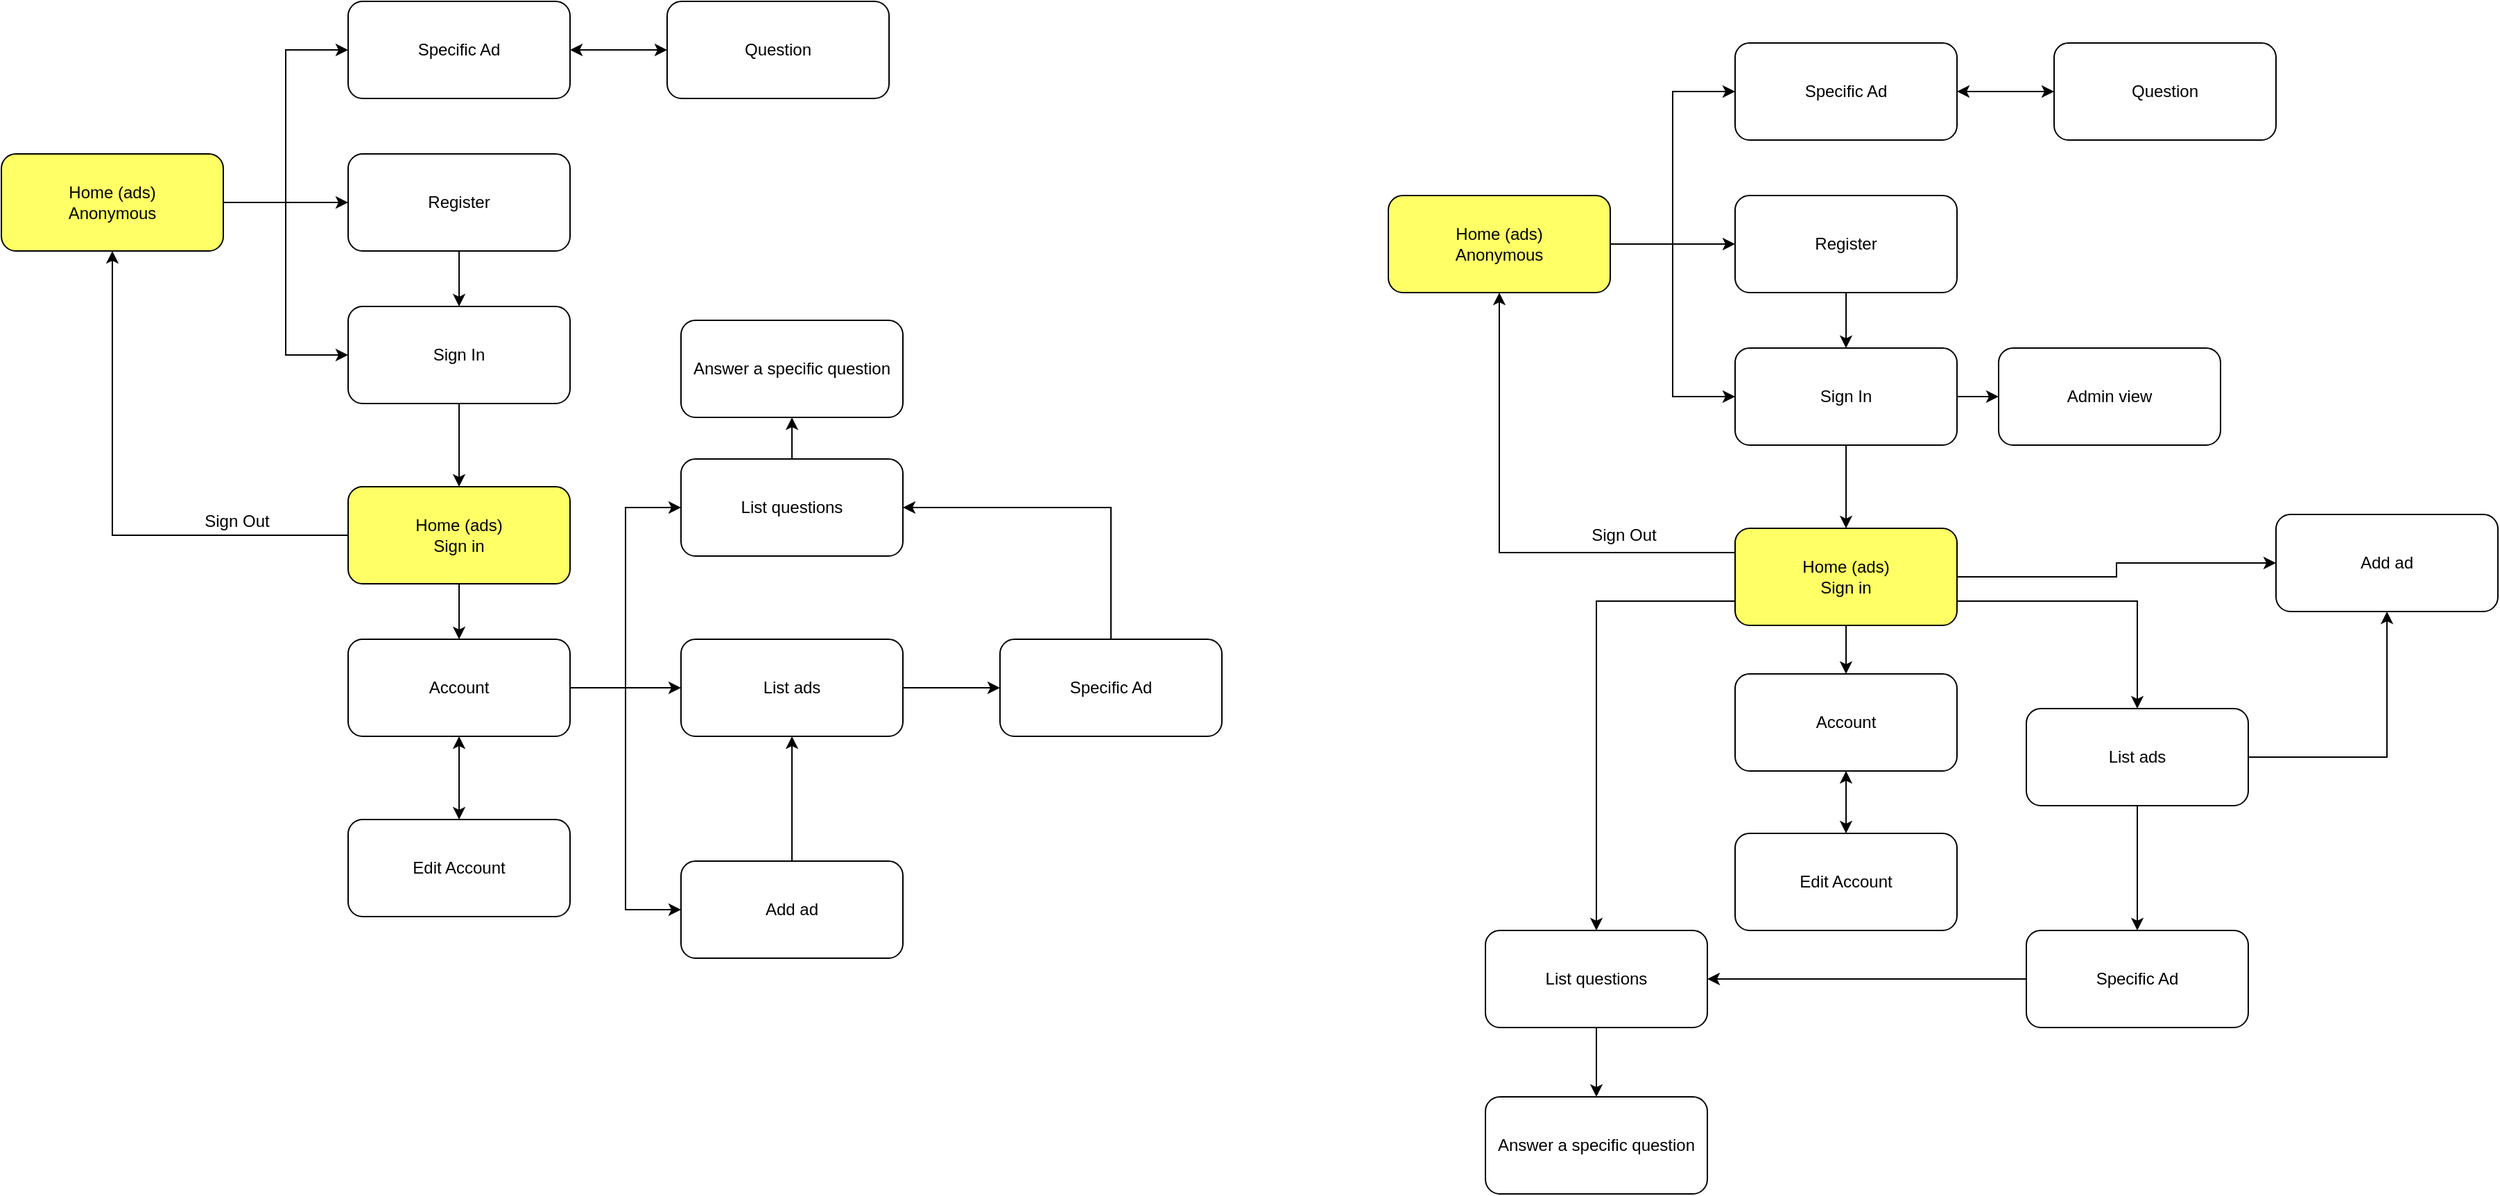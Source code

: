 <mxfile version="24.8.6">
  <diagram name="Página-1" id="8BhfrnoC1LBUCRXSbFxE">
    <mxGraphModel dx="2137" dy="888" grid="1" gridSize="10" guides="1" tooltips="1" connect="1" arrows="1" fold="1" page="1" pageScale="1" pageWidth="827" pageHeight="1169" math="0" shadow="0">
      <root>
        <mxCell id="0" />
        <mxCell id="1" parent="0" />
        <mxCell id="68Y1kHrZlz7YmdwNkERL-4" style="edgeStyle=orthogonalEdgeStyle;rounded=0;orthogonalLoop=1;jettySize=auto;html=1;entryX=0;entryY=0.5;entryDx=0;entryDy=0;" parent="1" source="68Y1kHrZlz7YmdwNkERL-1" target="68Y1kHrZlz7YmdwNkERL-2" edge="1">
          <mxGeometry relative="1" as="geometry" />
        </mxCell>
        <mxCell id="68Y1kHrZlz7YmdwNkERL-5" style="edgeStyle=orthogonalEdgeStyle;rounded=0;orthogonalLoop=1;jettySize=auto;html=1;entryX=0;entryY=0.5;entryDx=0;entryDy=0;" parent="1" source="68Y1kHrZlz7YmdwNkERL-1" target="68Y1kHrZlz7YmdwNkERL-3" edge="1">
          <mxGeometry relative="1" as="geometry" />
        </mxCell>
        <mxCell id="68Y1kHrZlz7YmdwNkERL-18" style="edgeStyle=orthogonalEdgeStyle;rounded=0;orthogonalLoop=1;jettySize=auto;html=1;entryX=0;entryY=0.5;entryDx=0;entryDy=0;" parent="1" source="68Y1kHrZlz7YmdwNkERL-1" target="68Y1kHrZlz7YmdwNkERL-17" edge="1">
          <mxGeometry relative="1" as="geometry" />
        </mxCell>
        <mxCell id="68Y1kHrZlz7YmdwNkERL-1" value="Home (ads)&lt;div&gt;Anonymous&lt;/div&gt;" style="rounded=1;whiteSpace=wrap;html=1;fillColor=#FFFF66;" parent="1" vertex="1">
          <mxGeometry x="30" y="140" width="160" height="70" as="geometry" />
        </mxCell>
        <mxCell id="68Y1kHrZlz7YmdwNkERL-8" style="edgeStyle=orthogonalEdgeStyle;rounded=0;orthogonalLoop=1;jettySize=auto;html=1;entryX=0.5;entryY=0;entryDx=0;entryDy=0;" parent="1" source="68Y1kHrZlz7YmdwNkERL-2" target="68Y1kHrZlz7YmdwNkERL-3" edge="1">
          <mxGeometry relative="1" as="geometry" />
        </mxCell>
        <mxCell id="68Y1kHrZlz7YmdwNkERL-2" value="Register" style="rounded=1;whiteSpace=wrap;html=1;" parent="1" vertex="1">
          <mxGeometry x="280" y="140" width="160" height="70" as="geometry" />
        </mxCell>
        <mxCell id="68Y1kHrZlz7YmdwNkERL-12" style="edgeStyle=orthogonalEdgeStyle;rounded=0;orthogonalLoop=1;jettySize=auto;html=1;entryX=0.5;entryY=0;entryDx=0;entryDy=0;" parent="1" source="68Y1kHrZlz7YmdwNkERL-3" target="68Y1kHrZlz7YmdwNkERL-11" edge="1">
          <mxGeometry relative="1" as="geometry" />
        </mxCell>
        <mxCell id="68Y1kHrZlz7YmdwNkERL-3" value="Sign In" style="rounded=1;whiteSpace=wrap;html=1;" parent="1" vertex="1">
          <mxGeometry x="280" y="250" width="160" height="70" as="geometry" />
        </mxCell>
        <mxCell id="68Y1kHrZlz7YmdwNkERL-22" style="edgeStyle=orthogonalEdgeStyle;rounded=0;orthogonalLoop=1;jettySize=auto;html=1;entryX=0.5;entryY=0;entryDx=0;entryDy=0;" parent="1" source="68Y1kHrZlz7YmdwNkERL-11" target="68Y1kHrZlz7YmdwNkERL-21" edge="1">
          <mxGeometry relative="1" as="geometry" />
        </mxCell>
        <mxCell id="68Y1kHrZlz7YmdwNkERL-32" style="edgeStyle=orthogonalEdgeStyle;rounded=0;orthogonalLoop=1;jettySize=auto;html=1;entryX=0.5;entryY=1;entryDx=0;entryDy=0;" parent="1" source="68Y1kHrZlz7YmdwNkERL-11" target="68Y1kHrZlz7YmdwNkERL-1" edge="1">
          <mxGeometry relative="1" as="geometry" />
        </mxCell>
        <mxCell id="68Y1kHrZlz7YmdwNkERL-11" value="Home (ads)&lt;div&gt;Sign in&lt;/div&gt;" style="rounded=1;whiteSpace=wrap;html=1;fillColor=#FFFF66;" parent="1" vertex="1">
          <mxGeometry x="280" y="380" width="160" height="70" as="geometry" />
        </mxCell>
        <mxCell id="68Y1kHrZlz7YmdwNkERL-20" style="edgeStyle=orthogonalEdgeStyle;rounded=0;orthogonalLoop=1;jettySize=auto;html=1;entryX=0;entryY=0.5;entryDx=0;entryDy=0;startArrow=classic;startFill=1;" parent="1" source="68Y1kHrZlz7YmdwNkERL-17" target="68Y1kHrZlz7YmdwNkERL-19" edge="1">
          <mxGeometry relative="1" as="geometry" />
        </mxCell>
        <mxCell id="68Y1kHrZlz7YmdwNkERL-17" value="Specific Ad" style="rounded=1;whiteSpace=wrap;html=1;" parent="1" vertex="1">
          <mxGeometry x="280" y="30" width="160" height="70" as="geometry" />
        </mxCell>
        <mxCell id="68Y1kHrZlz7YmdwNkERL-19" value="Question" style="rounded=1;whiteSpace=wrap;html=1;" parent="1" vertex="1">
          <mxGeometry x="510" y="30" width="160" height="70" as="geometry" />
        </mxCell>
        <mxCell id="68Y1kHrZlz7YmdwNkERL-24" style="edgeStyle=orthogonalEdgeStyle;rounded=0;orthogonalLoop=1;jettySize=auto;html=1;entryX=0;entryY=0.5;entryDx=0;entryDy=0;" parent="1" source="68Y1kHrZlz7YmdwNkERL-21" target="68Y1kHrZlz7YmdwNkERL-23" edge="1">
          <mxGeometry relative="1" as="geometry" />
        </mxCell>
        <mxCell id="68Y1kHrZlz7YmdwNkERL-26" style="edgeStyle=orthogonalEdgeStyle;rounded=0;orthogonalLoop=1;jettySize=auto;html=1;entryX=0;entryY=0.5;entryDx=0;entryDy=0;" parent="1" source="68Y1kHrZlz7YmdwNkERL-21" target="68Y1kHrZlz7YmdwNkERL-25" edge="1">
          <mxGeometry relative="1" as="geometry" />
        </mxCell>
        <mxCell id="68Y1kHrZlz7YmdwNkERL-29" style="edgeStyle=orthogonalEdgeStyle;rounded=0;orthogonalLoop=1;jettySize=auto;html=1;entryX=0;entryY=0.5;entryDx=0;entryDy=0;" parent="1" source="68Y1kHrZlz7YmdwNkERL-21" target="68Y1kHrZlz7YmdwNkERL-28" edge="1">
          <mxGeometry relative="1" as="geometry" />
        </mxCell>
        <mxCell id="eTjQ6S--0Idmj-UR16j9-6" style="edgeStyle=orthogonalEdgeStyle;rounded=0;orthogonalLoop=1;jettySize=auto;html=1;entryX=0.5;entryY=0;entryDx=0;entryDy=0;startArrow=classic;startFill=1;" edge="1" parent="1" source="68Y1kHrZlz7YmdwNkERL-21" target="eTjQ6S--0Idmj-UR16j9-5">
          <mxGeometry relative="1" as="geometry" />
        </mxCell>
        <mxCell id="68Y1kHrZlz7YmdwNkERL-21" value="Account" style="rounded=1;whiteSpace=wrap;html=1;" parent="1" vertex="1">
          <mxGeometry x="280" y="490" width="160" height="70" as="geometry" />
        </mxCell>
        <mxCell id="68Y1kHrZlz7YmdwNkERL-27" style="edgeStyle=orthogonalEdgeStyle;rounded=0;orthogonalLoop=1;jettySize=auto;html=1;entryX=0.5;entryY=1;entryDx=0;entryDy=0;" parent="1" source="68Y1kHrZlz7YmdwNkERL-23" target="68Y1kHrZlz7YmdwNkERL-25" edge="1">
          <mxGeometry relative="1" as="geometry" />
        </mxCell>
        <mxCell id="68Y1kHrZlz7YmdwNkERL-23" value="Add ad" style="rounded=1;whiteSpace=wrap;html=1;" parent="1" vertex="1">
          <mxGeometry x="520" y="650" width="160" height="70" as="geometry" />
        </mxCell>
        <mxCell id="eTjQ6S--0Idmj-UR16j9-3" style="edgeStyle=orthogonalEdgeStyle;rounded=0;orthogonalLoop=1;jettySize=auto;html=1;entryX=0;entryY=0.5;entryDx=0;entryDy=0;" edge="1" parent="1" source="68Y1kHrZlz7YmdwNkERL-25" target="eTjQ6S--0Idmj-UR16j9-2">
          <mxGeometry relative="1" as="geometry" />
        </mxCell>
        <mxCell id="68Y1kHrZlz7YmdwNkERL-25" value="List ads" style="rounded=1;whiteSpace=wrap;html=1;" parent="1" vertex="1">
          <mxGeometry x="520" y="490" width="160" height="70" as="geometry" />
        </mxCell>
        <mxCell id="68Y1kHrZlz7YmdwNkERL-31" style="edgeStyle=orthogonalEdgeStyle;rounded=0;orthogonalLoop=1;jettySize=auto;html=1;entryX=0.5;entryY=1;entryDx=0;entryDy=0;" parent="1" source="68Y1kHrZlz7YmdwNkERL-28" target="68Y1kHrZlz7YmdwNkERL-30" edge="1">
          <mxGeometry relative="1" as="geometry" />
        </mxCell>
        <mxCell id="68Y1kHrZlz7YmdwNkERL-28" value="List questions" style="rounded=1;whiteSpace=wrap;html=1;" parent="1" vertex="1">
          <mxGeometry x="520" y="360" width="160" height="70" as="geometry" />
        </mxCell>
        <mxCell id="68Y1kHrZlz7YmdwNkERL-30" value="Answer a specific question" style="rounded=1;whiteSpace=wrap;html=1;" parent="1" vertex="1">
          <mxGeometry x="520" y="260" width="160" height="70" as="geometry" />
        </mxCell>
        <mxCell id="68Y1kHrZlz7YmdwNkERL-33" value="Sign Out" style="text;html=1;align=center;verticalAlign=middle;whiteSpace=wrap;rounded=0;" parent="1" vertex="1">
          <mxGeometry x="170" y="390" width="60" height="30" as="geometry" />
        </mxCell>
        <mxCell id="68Y1kHrZlz7YmdwNkERL-34" style="edgeStyle=orthogonalEdgeStyle;rounded=0;orthogonalLoop=1;jettySize=auto;html=1;entryX=0;entryY=0.5;entryDx=0;entryDy=0;" parent="1" source="68Y1kHrZlz7YmdwNkERL-37" target="68Y1kHrZlz7YmdwNkERL-39" edge="1">
          <mxGeometry relative="1" as="geometry" />
        </mxCell>
        <mxCell id="68Y1kHrZlz7YmdwNkERL-35" style="edgeStyle=orthogonalEdgeStyle;rounded=0;orthogonalLoop=1;jettySize=auto;html=1;entryX=0;entryY=0.5;entryDx=0;entryDy=0;" parent="1" source="68Y1kHrZlz7YmdwNkERL-37" target="68Y1kHrZlz7YmdwNkERL-41" edge="1">
          <mxGeometry relative="1" as="geometry" />
        </mxCell>
        <mxCell id="68Y1kHrZlz7YmdwNkERL-36" style="edgeStyle=orthogonalEdgeStyle;rounded=0;orthogonalLoop=1;jettySize=auto;html=1;entryX=0;entryY=0.5;entryDx=0;entryDy=0;" parent="1" source="68Y1kHrZlz7YmdwNkERL-37" target="68Y1kHrZlz7YmdwNkERL-46" edge="1">
          <mxGeometry relative="1" as="geometry" />
        </mxCell>
        <mxCell id="68Y1kHrZlz7YmdwNkERL-37" value="Home (ads)&lt;div&gt;Anonymous&lt;/div&gt;" style="rounded=1;whiteSpace=wrap;html=1;fillColor=#FFFF66;" parent="1" vertex="1">
          <mxGeometry x="1030" y="170" width="160" height="70" as="geometry" />
        </mxCell>
        <mxCell id="68Y1kHrZlz7YmdwNkERL-38" style="edgeStyle=orthogonalEdgeStyle;rounded=0;orthogonalLoop=1;jettySize=auto;html=1;entryX=0.5;entryY=0;entryDx=0;entryDy=0;" parent="1" source="68Y1kHrZlz7YmdwNkERL-39" target="68Y1kHrZlz7YmdwNkERL-41" edge="1">
          <mxGeometry relative="1" as="geometry" />
        </mxCell>
        <mxCell id="68Y1kHrZlz7YmdwNkERL-39" value="Register" style="rounded=1;whiteSpace=wrap;html=1;" parent="1" vertex="1">
          <mxGeometry x="1280" y="170" width="160" height="70" as="geometry" />
        </mxCell>
        <mxCell id="68Y1kHrZlz7YmdwNkERL-40" style="edgeStyle=orthogonalEdgeStyle;rounded=0;orthogonalLoop=1;jettySize=auto;html=1;entryX=0.5;entryY=0;entryDx=0;entryDy=0;" parent="1" source="68Y1kHrZlz7YmdwNkERL-41" target="68Y1kHrZlz7YmdwNkERL-44" edge="1">
          <mxGeometry relative="1" as="geometry" />
        </mxCell>
        <mxCell id="eTjQ6S--0Idmj-UR16j9-12" style="edgeStyle=orthogonalEdgeStyle;rounded=0;orthogonalLoop=1;jettySize=auto;html=1;entryX=0;entryY=0.5;entryDx=0;entryDy=0;" edge="1" parent="1" source="68Y1kHrZlz7YmdwNkERL-41" target="eTjQ6S--0Idmj-UR16j9-11">
          <mxGeometry relative="1" as="geometry" />
        </mxCell>
        <mxCell id="68Y1kHrZlz7YmdwNkERL-41" value="Sign In" style="rounded=1;whiteSpace=wrap;html=1;" parent="1" vertex="1">
          <mxGeometry x="1280" y="280" width="160" height="70" as="geometry" />
        </mxCell>
        <mxCell id="68Y1kHrZlz7YmdwNkERL-43" style="edgeStyle=orthogonalEdgeStyle;rounded=0;orthogonalLoop=1;jettySize=auto;html=1;entryX=0.5;entryY=1;entryDx=0;entryDy=0;exitX=0;exitY=0.25;exitDx=0;exitDy=0;" parent="1" source="68Y1kHrZlz7YmdwNkERL-44" target="68Y1kHrZlz7YmdwNkERL-37" edge="1">
          <mxGeometry relative="1" as="geometry" />
        </mxCell>
        <mxCell id="68Y1kHrZlz7YmdwNkERL-61" style="edgeStyle=orthogonalEdgeStyle;rounded=0;orthogonalLoop=1;jettySize=auto;html=1;entryX=0.5;entryY=0;entryDx=0;entryDy=0;exitX=0;exitY=0.75;exitDx=0;exitDy=0;" parent="1" source="68Y1kHrZlz7YmdwNkERL-44" target="68Y1kHrZlz7YmdwNkERL-56" edge="1">
          <mxGeometry relative="1" as="geometry" />
        </mxCell>
        <mxCell id="68Y1kHrZlz7YmdwNkERL-64" style="edgeStyle=orthogonalEdgeStyle;rounded=0;orthogonalLoop=1;jettySize=auto;html=1;entryX=0.5;entryY=0;entryDx=0;entryDy=0;" parent="1" source="68Y1kHrZlz7YmdwNkERL-44" target="68Y1kHrZlz7YmdwNkERL-51" edge="1">
          <mxGeometry relative="1" as="geometry" />
        </mxCell>
        <mxCell id="68Y1kHrZlz7YmdwNkERL-65" style="edgeStyle=orthogonalEdgeStyle;rounded=0;orthogonalLoop=1;jettySize=auto;html=1;entryX=0.5;entryY=0;entryDx=0;entryDy=0;exitX=1;exitY=0.75;exitDx=0;exitDy=0;" parent="1" source="68Y1kHrZlz7YmdwNkERL-44" target="68Y1kHrZlz7YmdwNkERL-54" edge="1">
          <mxGeometry relative="1" as="geometry" />
        </mxCell>
        <mxCell id="68Y1kHrZlz7YmdwNkERL-67" style="edgeStyle=orthogonalEdgeStyle;rounded=0;orthogonalLoop=1;jettySize=auto;html=1;entryX=0;entryY=0.5;entryDx=0;entryDy=0;exitX=1;exitY=0.5;exitDx=0;exitDy=0;" parent="1" source="68Y1kHrZlz7YmdwNkERL-44" target="68Y1kHrZlz7YmdwNkERL-53" edge="1">
          <mxGeometry relative="1" as="geometry" />
        </mxCell>
        <mxCell id="68Y1kHrZlz7YmdwNkERL-44" value="Home (ads)&lt;div&gt;Sign in&lt;/div&gt;" style="rounded=1;whiteSpace=wrap;html=1;fillColor=#FFFF66;" parent="1" vertex="1">
          <mxGeometry x="1280" y="410" width="160" height="70" as="geometry" />
        </mxCell>
        <mxCell id="68Y1kHrZlz7YmdwNkERL-45" style="edgeStyle=orthogonalEdgeStyle;rounded=0;orthogonalLoop=1;jettySize=auto;html=1;entryX=0;entryY=0.5;entryDx=0;entryDy=0;startArrow=classic;startFill=1;" parent="1" source="68Y1kHrZlz7YmdwNkERL-46" target="68Y1kHrZlz7YmdwNkERL-47" edge="1">
          <mxGeometry relative="1" as="geometry" />
        </mxCell>
        <mxCell id="68Y1kHrZlz7YmdwNkERL-46" value="Specific Ad" style="rounded=1;whiteSpace=wrap;html=1;" parent="1" vertex="1">
          <mxGeometry x="1280" y="60" width="160" height="70" as="geometry" />
        </mxCell>
        <mxCell id="68Y1kHrZlz7YmdwNkERL-47" value="Question" style="rounded=1;whiteSpace=wrap;html=1;" parent="1" vertex="1">
          <mxGeometry x="1510" y="60" width="160" height="70" as="geometry" />
        </mxCell>
        <mxCell id="eTjQ6S--0Idmj-UR16j9-10" style="edgeStyle=orthogonalEdgeStyle;rounded=0;orthogonalLoop=1;jettySize=auto;html=1;entryX=0.5;entryY=0;entryDx=0;entryDy=0;startArrow=classic;startFill=1;" edge="1" parent="1" source="68Y1kHrZlz7YmdwNkERL-51" target="eTjQ6S--0Idmj-UR16j9-9">
          <mxGeometry relative="1" as="geometry" />
        </mxCell>
        <mxCell id="68Y1kHrZlz7YmdwNkERL-51" value="Account" style="rounded=1;whiteSpace=wrap;html=1;" parent="1" vertex="1">
          <mxGeometry x="1280" y="515" width="160" height="70" as="geometry" />
        </mxCell>
        <mxCell id="68Y1kHrZlz7YmdwNkERL-53" value="Add ad" style="rounded=1;whiteSpace=wrap;html=1;" parent="1" vertex="1">
          <mxGeometry x="1670" y="400" width="160" height="70" as="geometry" />
        </mxCell>
        <mxCell id="68Y1kHrZlz7YmdwNkERL-66" style="edgeStyle=orthogonalEdgeStyle;rounded=0;orthogonalLoop=1;jettySize=auto;html=1;entryX=0.5;entryY=1;entryDx=0;entryDy=0;" parent="1" source="68Y1kHrZlz7YmdwNkERL-54" target="68Y1kHrZlz7YmdwNkERL-53" edge="1">
          <mxGeometry relative="1" as="geometry" />
        </mxCell>
        <mxCell id="68Y1kHrZlz7YmdwNkERL-71" style="edgeStyle=orthogonalEdgeStyle;rounded=0;orthogonalLoop=1;jettySize=auto;html=1;entryX=0.5;entryY=0;entryDx=0;entryDy=0;" parent="1" source="68Y1kHrZlz7YmdwNkERL-54" target="68Y1kHrZlz7YmdwNkERL-70" edge="1">
          <mxGeometry relative="1" as="geometry" />
        </mxCell>
        <mxCell id="68Y1kHrZlz7YmdwNkERL-54" value="List ads" style="rounded=1;whiteSpace=wrap;html=1;" parent="1" vertex="1">
          <mxGeometry x="1490" y="540" width="160" height="70" as="geometry" />
        </mxCell>
        <mxCell id="68Y1kHrZlz7YmdwNkERL-63" style="edgeStyle=orthogonalEdgeStyle;rounded=0;orthogonalLoop=1;jettySize=auto;html=1;entryX=0.5;entryY=0;entryDx=0;entryDy=0;" parent="1" source="68Y1kHrZlz7YmdwNkERL-56" target="68Y1kHrZlz7YmdwNkERL-57" edge="1">
          <mxGeometry relative="1" as="geometry" />
        </mxCell>
        <mxCell id="68Y1kHrZlz7YmdwNkERL-56" value="List questions" style="rounded=1;whiteSpace=wrap;html=1;" parent="1" vertex="1">
          <mxGeometry x="1100" y="700" width="160" height="70" as="geometry" />
        </mxCell>
        <mxCell id="68Y1kHrZlz7YmdwNkERL-57" value="Answer a specific question" style="rounded=1;whiteSpace=wrap;html=1;" parent="1" vertex="1">
          <mxGeometry x="1100" y="820" width="160" height="70" as="geometry" />
        </mxCell>
        <mxCell id="68Y1kHrZlz7YmdwNkERL-58" value="Sign Out" style="text;html=1;align=center;verticalAlign=middle;whiteSpace=wrap;rounded=0;" parent="1" vertex="1">
          <mxGeometry x="1170" y="400" width="60" height="30" as="geometry" />
        </mxCell>
        <mxCell id="eTjQ6S--0Idmj-UR16j9-1" style="edgeStyle=orthogonalEdgeStyle;rounded=0;orthogonalLoop=1;jettySize=auto;html=1;entryX=1;entryY=0.5;entryDx=0;entryDy=0;" edge="1" parent="1" source="68Y1kHrZlz7YmdwNkERL-70" target="68Y1kHrZlz7YmdwNkERL-56">
          <mxGeometry relative="1" as="geometry" />
        </mxCell>
        <mxCell id="68Y1kHrZlz7YmdwNkERL-70" value="Specific Ad" style="rounded=1;whiteSpace=wrap;html=1;" parent="1" vertex="1">
          <mxGeometry x="1490" y="700" width="160" height="70" as="geometry" />
        </mxCell>
        <mxCell id="eTjQ6S--0Idmj-UR16j9-4" style="edgeStyle=orthogonalEdgeStyle;rounded=0;orthogonalLoop=1;jettySize=auto;html=1;entryX=1;entryY=0.5;entryDx=0;entryDy=0;exitX=0.5;exitY=0;exitDx=0;exitDy=0;" edge="1" parent="1" source="eTjQ6S--0Idmj-UR16j9-2" target="68Y1kHrZlz7YmdwNkERL-28">
          <mxGeometry relative="1" as="geometry" />
        </mxCell>
        <mxCell id="eTjQ6S--0Idmj-UR16j9-2" value="Specific Ad" style="rounded=1;whiteSpace=wrap;html=1;" vertex="1" parent="1">
          <mxGeometry x="750" y="490" width="160" height="70" as="geometry" />
        </mxCell>
        <mxCell id="eTjQ6S--0Idmj-UR16j9-5" value="Edit Account" style="rounded=1;whiteSpace=wrap;html=1;" vertex="1" parent="1">
          <mxGeometry x="280" y="620" width="160" height="70" as="geometry" />
        </mxCell>
        <mxCell id="eTjQ6S--0Idmj-UR16j9-9" value="Edit Account" style="rounded=1;whiteSpace=wrap;html=1;" vertex="1" parent="1">
          <mxGeometry x="1280" y="630" width="160" height="70" as="geometry" />
        </mxCell>
        <mxCell id="eTjQ6S--0Idmj-UR16j9-11" value="Admin view" style="rounded=1;whiteSpace=wrap;html=1;" vertex="1" parent="1">
          <mxGeometry x="1470" y="280" width="160" height="70" as="geometry" />
        </mxCell>
      </root>
    </mxGraphModel>
  </diagram>
</mxfile>

